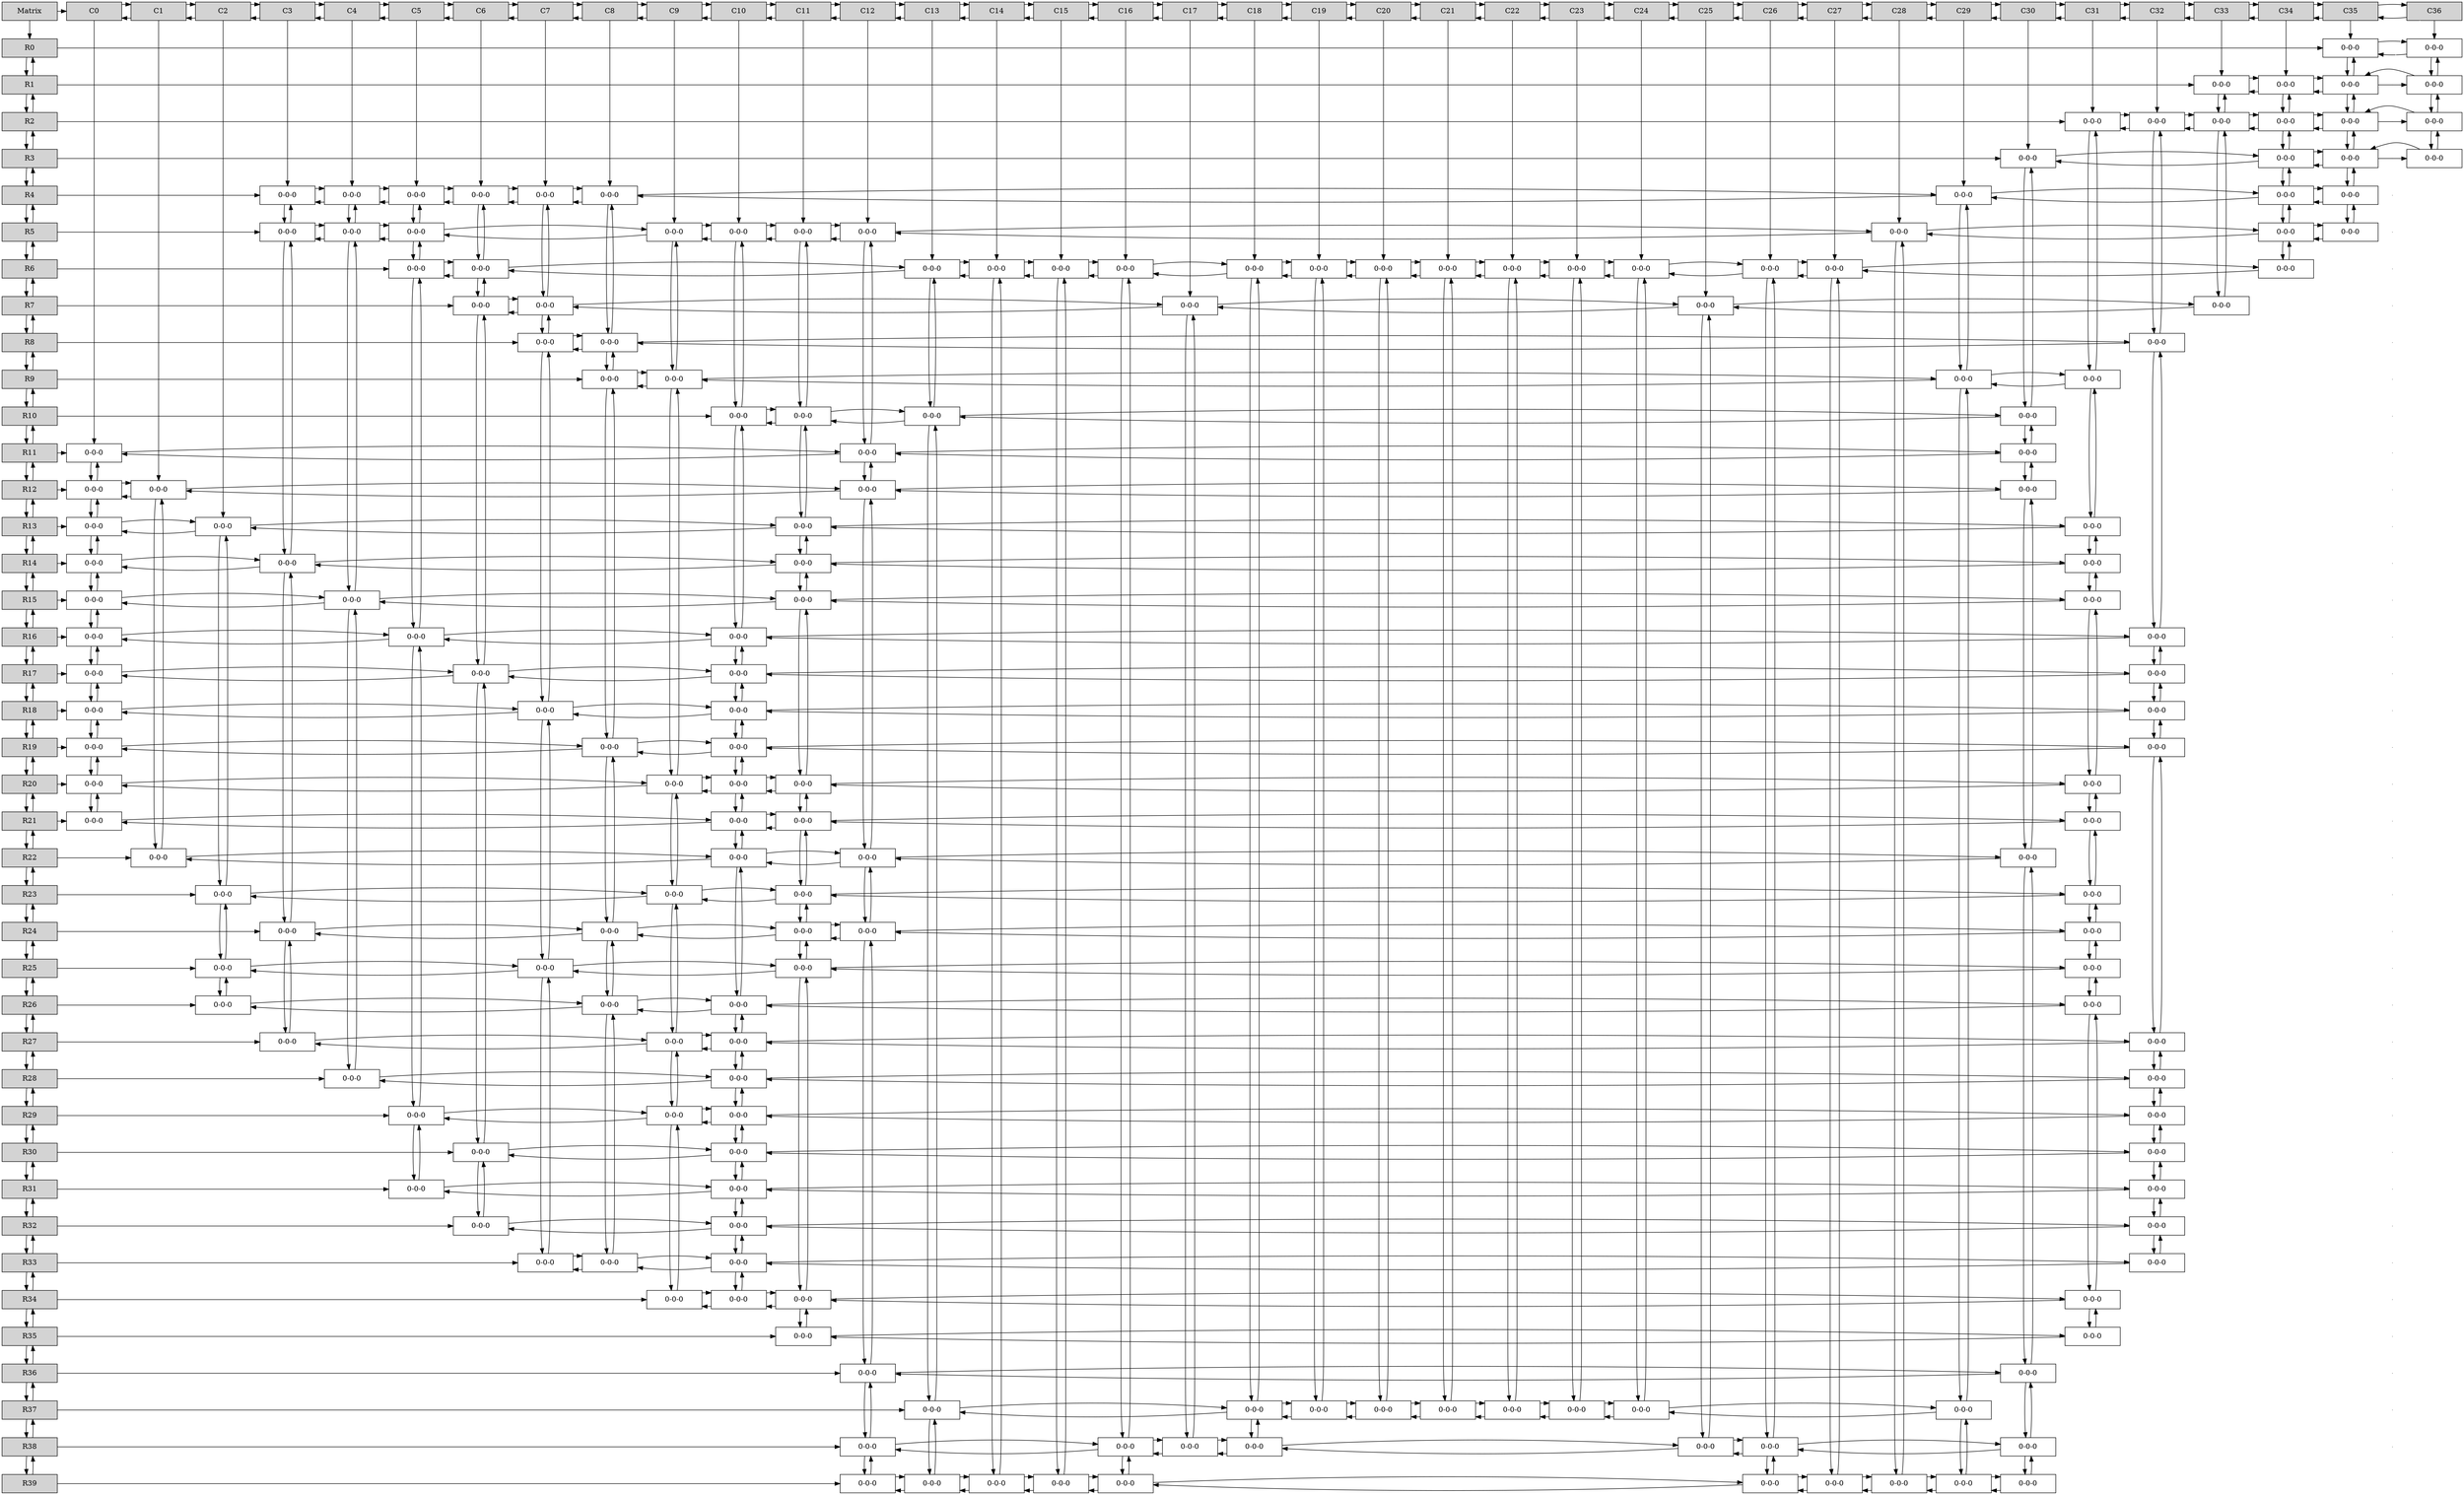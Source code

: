 digraph Sparce_Matrix {
node [shape=box]
Mt[ label = "Matrix", width = 1.5, style = filled, group = 1 ];
e0[ shape = point, width = 0 ];
e1[ shape = point, width = 0 ];
e2[ shape = point, width = 0 ];
e3[ shape = point, width = 0 ];
e4[ shape = point, width = 0 ];
e5[ shape = point, width = 0 ];
e6[ shape = point, width = 0 ];
e7[ shape = point, width = 0 ];
e8[ shape = point, width = 0 ];
e9[ shape = point, width = 0 ];
e10[ shape = point, width = 0 ];
e11[ shape = point, width = 0 ];
e12[ shape = point, width = 0 ];
e13[ shape = point, width = 0 ];
e14[ shape = point, width = 0 ];
e15[ shape = point, width = 0 ];
e16[ shape = point, width = 0 ];
e17[ shape = point, width = 0 ];
e18[ shape = point, width = 0 ];
e19[ shape = point, width = 0 ];
e20[ shape = point, width = 0 ];
e21[ shape = point, width = 0 ];
e22[ shape = point, width = 0 ];
e23[ shape = point, width = 0 ];
e24[ shape = point, width = 0 ];
e25[ shape = point, width = 0 ];
e26[ shape = point, width = 0 ];
e27[ shape = point, width = 0 ];
e28[ shape = point, width = 0 ];
e29[ shape = point, width = 0 ];
e30[ shape = point, width = 0 ];
e31[ shape = point, width = 0 ];
e32[ shape = point, width = 0 ];
e33[ shape = point, width = 0 ];
e34[ shape = point, width = 0 ];
e35[ shape = point, width = 0 ];
e36[ shape = point, width = 0 ];
e37[ shape = point, width = 0 ];
U0[label = "R0"    width = 1.5 style = filled, group = 1 ];
Mt->U0;
N35_L0 [label = "0-0-0" width = 1.5, group =37];
U0 -> N35_L0;
A35 -> N35_L0;
N36_L0 [label = "0-0-0" width = 1.5, group =38];
N36_L0 -> N35_L0;
N35_L0 -> N36_L0;
A36 -> N36_L0;
{ rank = same; U0;N35_L0;N36_L0;}
U1[label = "R1"    width = 1.5 style = filled, group = 1 ];
U1 -> U0;
U0 -> U1;
N33_L1 [label = "0-0-0" width = 1.5, group =35];
U1 -> N33_L1;
A33 -> N33_L1;
N34_L1 [label = "0-0-0" width = 1.5, group =36];
N34_L1 -> N33_L1;
N33_L1 -> N34_L1;
A34 -> N34_L1;
N35_L1 [label = "0-0-0" width = 1.5, group =37];
N35_L1 -> N34_L1;
N34_L1 -> N35_L1;
N35_L1 -> N35_L0;
N35_L0 -> N35_L1;
N36_L1 [label = "0-0-0" width = 1.5, group =38];
N36_L1 -> N35_L1;
N35_L1 -> N36_L1;
N36_L1 -> N36_L0;
N36_L0 -> N36_L1;
{ rank = same; U1;N33_L1;N34_L1;N35_L1;N36_L1;}
U2[label = "R2"    width = 1.5 style = filled, group = 1 ];
U2 -> U1;
U1 -> U2;
{ rank = same; U1; e0}
N31_L2 [label = "0-0-0" width = 1.5, group =33];
U2 -> N31_L2;
A31 -> N31_L2;
N32_L2 [label = "0-0-0" width = 1.5, group =34];
N32_L2 -> N31_L2;
N31_L2 -> N32_L2;
A32 -> N32_L2;
N33_L2 [label = "0-0-0" width = 1.5, group =35];
N33_L2 -> N32_L2;
N32_L2 -> N33_L2;
N33_L2 -> N33_L1;
N33_L1 -> N33_L2;
N34_L2 [label = "0-0-0" width = 1.5, group =36];
N34_L2 -> N33_L2;
N33_L2 -> N34_L2;
N34_L2 -> N34_L1;
N34_L1 -> N34_L2;
N35_L2 [label = "0-0-0" width = 1.5, group =37];
N35_L2 -> N34_L2;
N34_L2 -> N35_L2;
N35_L2 -> N35_L1;
N35_L1 -> N35_L2;
N36_L2 [label = "0-0-0" width = 1.5, group =38];
N36_L2 -> N35_L2;
N35_L2 -> N36_L2;
N36_L2 -> N36_L1;
N36_L1 -> N36_L2;
{ rank = same; U2;N31_L2;N32_L2;N33_L2;N34_L2;N35_L2;N36_L2;}
U3[label = "R3"    width = 1.5 style = filled, group = 1 ];
U3 -> U2;
U2 -> U3;
{ rank = same; U2; e1}
N30_L3 [label = "0-0-0" width = 1.5, group =32];
U3 -> N30_L3;
A30 -> N30_L3;
N34_L3 [label = "0-0-0" width = 1.5, group =36];
N34_L3 -> N30_L3;
N30_L3 -> N34_L3;
N34_L3 -> N34_L2;
N34_L2 -> N34_L3;
N35_L3 [label = "0-0-0" width = 1.5, group =37];
N35_L3 -> N34_L3;
N34_L3 -> N35_L3;
N35_L3 -> N35_L2;
N35_L2 -> N35_L3;
N36_L3 [label = "0-0-0" width = 1.5, group =38];
N36_L3 -> N35_L3;
N35_L3 -> N36_L3;
N36_L3 -> N36_L2;
N36_L2 -> N36_L3;
{ rank = same; U3;N30_L3;N34_L3;N35_L3;N36_L3;}
U4[label = "R4"    width = 1.5 style = filled, group = 1 ];
U4 -> U3;
U3 -> U4;
{ rank = same; U3; e2}
N3_L4 [label = "0-0-0" width = 1.5, group =5];
U4 -> N3_L4;
A3 -> N3_L4;
N4_L4 [label = "0-0-0" width = 1.5, group =6];
N4_L4 -> N3_L4;
N3_L4 -> N4_L4;
A4 -> N4_L4;
N5_L4 [label = "0-0-0" width = 1.5, group =7];
N5_L4 -> N4_L4;
N4_L4 -> N5_L4;
A5 -> N5_L4;
N6_L4 [label = "0-0-0" width = 1.5, group =8];
N6_L4 -> N5_L4;
N5_L4 -> N6_L4;
A6 -> N6_L4;
N7_L4 [label = "0-0-0" width = 1.5, group =9];
N7_L4 -> N6_L4;
N6_L4 -> N7_L4;
A7 -> N7_L4;
N8_L4 [label = "0-0-0" width = 1.5, group =10];
N8_L4 -> N7_L4;
N7_L4 -> N8_L4;
A8 -> N8_L4;
N29_L4 [label = "0-0-0" width = 1.5, group =31];
N29_L4 -> N8_L4;
N8_L4 -> N29_L4;
A29 -> N29_L4;
N34_L4 [label = "0-0-0" width = 1.5, group =36];
N34_L4 -> N29_L4;
N29_L4 -> N34_L4;
N34_L4 -> N34_L3;
N34_L3 -> N34_L4;
N35_L4 [label = "0-0-0" width = 1.5, group =37];
N35_L4 -> N34_L4;
N34_L4 -> N35_L4;
N35_L4 -> N35_L3;
N35_L3 -> N35_L4;
{ rank = same; U4;N3_L4;N4_L4;N5_L4;N6_L4;N7_L4;N8_L4;N29_L4;N34_L4;N35_L4;}
U5[label = "R5"    width = 1.5 style = filled, group = 1 ];
U5 -> U4;
U4 -> U5;
{ rank = same; U4; e3}
N3_L5 [label = "0-0-0" width = 1.5, group =5];
U5 -> N3_L5;
N3_L5 -> N3_L4;
N3_L4 -> N3_L5;
N4_L5 [label = "0-0-0" width = 1.5, group =6];
N4_L5 -> N3_L5;
N3_L5 -> N4_L5;
N4_L5 -> N4_L4;
N4_L4 -> N4_L5;
N5_L5 [label = "0-0-0" width = 1.5, group =7];
N5_L5 -> N4_L5;
N4_L5 -> N5_L5;
N5_L5 -> N5_L4;
N5_L4 -> N5_L5;
N9_L5 [label = "0-0-0" width = 1.5, group =11];
N9_L5 -> N5_L5;
N5_L5 -> N9_L5;
A9 -> N9_L5;
N10_L5 [label = "0-0-0" width = 1.5, group =12];
N10_L5 -> N9_L5;
N9_L5 -> N10_L5;
A10 -> N10_L5;
N11_L5 [label = "0-0-0" width = 1.5, group =13];
N11_L5 -> N10_L5;
N10_L5 -> N11_L5;
A11 -> N11_L5;
N12_L5 [label = "0-0-0" width = 1.5, group =14];
N12_L5 -> N11_L5;
N11_L5 -> N12_L5;
A12 -> N12_L5;
N28_L5 [label = "0-0-0" width = 1.5, group =30];
N28_L5 -> N12_L5;
N12_L5 -> N28_L5;
A28 -> N28_L5;
N34_L5 [label = "0-0-0" width = 1.5, group =36];
N34_L5 -> N28_L5;
N28_L5 -> N34_L5;
N34_L5 -> N34_L4;
N34_L4 -> N34_L5;
N35_L5 [label = "0-0-0" width = 1.5, group =37];
N35_L5 -> N34_L5;
N34_L5 -> N35_L5;
N35_L5 -> N35_L4;
N35_L4 -> N35_L5;
{ rank = same; U5;N3_L5;N4_L5;N5_L5;N9_L5;N10_L5;N11_L5;N12_L5;N28_L5;N34_L5;N35_L5;}
U6[label = "R6"    width = 1.5 style = filled, group = 1 ];
U6 -> U5;
U5 -> U6;
{ rank = same; U5; e4}
N5_L6 [label = "0-0-0" width = 1.5, group =7];
U6 -> N5_L6;
N5_L6 -> N5_L5;
N5_L5 -> N5_L6;
N6_L6 [label = "0-0-0" width = 1.5, group =8];
N6_L6 -> N5_L6;
N5_L6 -> N6_L6;
N6_L6 -> N6_L4;
N6_L4 -> N6_L6;
N13_L6 [label = "0-0-0" width = 1.5, group =15];
N13_L6 -> N6_L6;
N6_L6 -> N13_L6;
A13 -> N13_L6;
N14_L6 [label = "0-0-0" width = 1.5, group =16];
N14_L6 -> N13_L6;
N13_L6 -> N14_L6;
A14 -> N14_L6;
N15_L6 [label = "0-0-0" width = 1.5, group =17];
N15_L6 -> N14_L6;
N14_L6 -> N15_L6;
A15 -> N15_L6;
N16_L6 [label = "0-0-0" width = 1.5, group =18];
N16_L6 -> N15_L6;
N15_L6 -> N16_L6;
A16 -> N16_L6;
N18_L6 [label = "0-0-0" width = 1.5, group =20];
N18_L6 -> N16_L6;
N16_L6 -> N18_L6;
A18 -> N18_L6;
N19_L6 [label = "0-0-0" width = 1.5, group =21];
N19_L6 -> N18_L6;
N18_L6 -> N19_L6;
A19 -> N19_L6;
N20_L6 [label = "0-0-0" width = 1.5, group =22];
N20_L6 -> N19_L6;
N19_L6 -> N20_L6;
A20 -> N20_L6;
N21_L6 [label = "0-0-0" width = 1.5, group =23];
N21_L6 -> N20_L6;
N20_L6 -> N21_L6;
A21 -> N21_L6;
N22_L6 [label = "0-0-0" width = 1.5, group =24];
N22_L6 -> N21_L6;
N21_L6 -> N22_L6;
A22 -> N22_L6;
N23_L6 [label = "0-0-0" width = 1.5, group =25];
N23_L6 -> N22_L6;
N22_L6 -> N23_L6;
A23 -> N23_L6;
N24_L6 [label = "0-0-0" width = 1.5, group =26];
N24_L6 -> N23_L6;
N23_L6 -> N24_L6;
A24 -> N24_L6;
N26_L6 [label = "0-0-0" width = 1.5, group =28];
N26_L6 -> N24_L6;
N24_L6 -> N26_L6;
A26 -> N26_L6;
N27_L6 [label = "0-0-0" width = 1.5, group =29];
N27_L6 -> N26_L6;
N26_L6 -> N27_L6;
A27 -> N27_L6;
N34_L6 [label = "0-0-0" width = 1.5, group =36];
N34_L6 -> N27_L6;
N27_L6 -> N34_L6;
N34_L6 -> N34_L5;
N34_L5 -> N34_L6;
{ rank = same; U6;N5_L6;N6_L6;N13_L6;N14_L6;N15_L6;N16_L6;N18_L6;N19_L6;N20_L6;N21_L6;N22_L6;N23_L6;N24_L6;N26_L6;N27_L6;N34_L6;}
U7[label = "R7"    width = 1.5 style = filled, group = 1 ];
U7 -> U6;
U6 -> U7;
{ rank = same; U6; e5}
N6_L7 [label = "0-0-0" width = 1.5, group =8];
U7 -> N6_L7;
N6_L7 -> N6_L6;
N6_L6 -> N6_L7;
N7_L7 [label = "0-0-0" width = 1.5, group =9];
N7_L7 -> N6_L7;
N6_L7 -> N7_L7;
N7_L7 -> N7_L4;
N7_L4 -> N7_L7;
N17_L7 [label = "0-0-0" width = 1.5, group =19];
N17_L7 -> N7_L7;
N7_L7 -> N17_L7;
A17 -> N17_L7;
N25_L7 [label = "0-0-0" width = 1.5, group =27];
N25_L7 -> N17_L7;
N17_L7 -> N25_L7;
A25 -> N25_L7;
N33_L7 [label = "0-0-0" width = 1.5, group =35];
N33_L7 -> N25_L7;
N25_L7 -> N33_L7;
N33_L7 -> N33_L2;
N33_L2 -> N33_L7;
{ rank = same; U7;N6_L7;N7_L7;N17_L7;N25_L7;N33_L7;}
U8[label = "R8"    width = 1.5 style = filled, group = 1 ];
U8 -> U7;
U7 -> U8;
{ rank = same; U7; e6}
N7_L8 [label = "0-0-0" width = 1.5, group =9];
U8 -> N7_L8;
N7_L8 -> N7_L7;
N7_L7 -> N7_L8;
N8_L8 [label = "0-0-0" width = 1.5, group =10];
N8_L8 -> N7_L8;
N7_L8 -> N8_L8;
N8_L8 -> N8_L4;
N8_L4 -> N8_L8;
N32_L8 [label = "0-0-0" width = 1.5, group =34];
N32_L8 -> N8_L8;
N8_L8 -> N32_L8;
N32_L8 -> N32_L2;
N32_L2 -> N32_L8;
{ rank = same; U8;N7_L8;N8_L8;N32_L8;}
U9[label = "R9"    width = 1.5 style = filled, group = 1 ];
U9 -> U8;
U8 -> U9;
{ rank = same; U8; e7}
N8_L9 [label = "0-0-0" width = 1.5, group =10];
U9 -> N8_L9;
N8_L9 -> N8_L8;
N8_L8 -> N8_L9;
N9_L9 [label = "0-0-0" width = 1.5, group =11];
N9_L9 -> N8_L9;
N8_L9 -> N9_L9;
N9_L9 -> N9_L5;
N9_L5 -> N9_L9;
N29_L9 [label = "0-0-0" width = 1.5, group =31];
N29_L9 -> N9_L9;
N9_L9 -> N29_L9;
N29_L9 -> N29_L4;
N29_L4 -> N29_L9;
N31_L9 [label = "0-0-0" width = 1.5, group =33];
N31_L9 -> N29_L9;
N29_L9 -> N31_L9;
N31_L9 -> N31_L2;
N31_L2 -> N31_L9;
{ rank = same; U9;N8_L9;N9_L9;N29_L9;N31_L9;}
U10[label = "R10"    width = 1.5 style = filled, group = 1 ];
U10 -> U9;
U9 -> U10;
{ rank = same; U9; e8}
N10_L10 [label = "0-0-0" width = 1.5, group =12];
U10 -> N10_L10;
N10_L10 -> N10_L5;
N10_L5 -> N10_L10;
N11_L10 [label = "0-0-0" width = 1.5, group =13];
N11_L10 -> N10_L10;
N10_L10 -> N11_L10;
N11_L10 -> N11_L5;
N11_L5 -> N11_L10;
N13_L10 [label = "0-0-0" width = 1.5, group =15];
N13_L10 -> N11_L10;
N11_L10 -> N13_L10;
N13_L10 -> N13_L6;
N13_L6 -> N13_L10;
N30_L10 [label = "0-0-0" width = 1.5, group =32];
N30_L10 -> N13_L10;
N13_L10 -> N30_L10;
N30_L10 -> N30_L3;
N30_L3 -> N30_L10;
{ rank = same; U10;N10_L10;N11_L10;N13_L10;N30_L10;}
U11[label = "R11"    width = 1.5 style = filled, group = 1 ];
U11 -> U10;
U10 -> U11;
{ rank = same; U10; e9}
N0_L11 [label = "0-0-0" width = 1.5, group =2];
U11 -> N0_L11;
A0 -> N0_L11;
N12_L11 [label = "0-0-0" width = 1.5, group =14];
N12_L11 -> N0_L11;
N0_L11 -> N12_L11;
N12_L11 -> N12_L5;
N12_L5 -> N12_L11;
N30_L11 [label = "0-0-0" width = 1.5, group =32];
N30_L11 -> N12_L11;
N12_L11 -> N30_L11;
N30_L11 -> N30_L10;
N30_L10 -> N30_L11;
{ rank = same; U11;N0_L11;N12_L11;N30_L11;}
U12[label = "R12"    width = 1.5 style = filled, group = 1 ];
U12 -> U11;
U11 -> U12;
{ rank = same; U11; e10}
N0_L12 [label = "0-0-0" width = 1.5, group =2];
U12 -> N0_L12;
N0_L12 -> N0_L11;
N0_L11 -> N0_L12;
N1_L12 [label = "0-0-0" width = 1.5, group =3];
N1_L12 -> N0_L12;
N0_L12 -> N1_L12;
A1 -> N1_L12;
N12_L12 [label = "0-0-0" width = 1.5, group =14];
N12_L12 -> N1_L12;
N1_L12 -> N12_L12;
N12_L12 -> N12_L11;
N12_L11 -> N12_L12;
N30_L12 [label = "0-0-0" width = 1.5, group =32];
N30_L12 -> N12_L12;
N12_L12 -> N30_L12;
N30_L12 -> N30_L11;
N30_L11 -> N30_L12;
{ rank = same; U12;N0_L12;N1_L12;N12_L12;N30_L12;}
U13[label = "R13"    width = 1.5 style = filled, group = 1 ];
U13 -> U12;
U12 -> U13;
{ rank = same; U12; e11}
N0_L13 [label = "0-0-0" width = 1.5, group =2];
U13 -> N0_L13;
N0_L13 -> N0_L12;
N0_L12 -> N0_L13;
N2_L13 [label = "0-0-0" width = 1.5, group =4];
N2_L13 -> N0_L13;
N0_L13 -> N2_L13;
A2 -> N2_L13;
N11_L13 [label = "0-0-0" width = 1.5, group =13];
N11_L13 -> N2_L13;
N2_L13 -> N11_L13;
N11_L13 -> N11_L10;
N11_L10 -> N11_L13;
N31_L13 [label = "0-0-0" width = 1.5, group =33];
N31_L13 -> N11_L13;
N11_L13 -> N31_L13;
N31_L13 -> N31_L9;
N31_L9 -> N31_L13;
{ rank = same; U13;N0_L13;N2_L13;N11_L13;N31_L13;}
U14[label = "R14"    width = 1.5 style = filled, group = 1 ];
U14 -> U13;
U13 -> U14;
{ rank = same; U13; e12}
N0_L14 [label = "0-0-0" width = 1.5, group =2];
U14 -> N0_L14;
N0_L14 -> N0_L13;
N0_L13 -> N0_L14;
N3_L14 [label = "0-0-0" width = 1.5, group =5];
N3_L14 -> N0_L14;
N0_L14 -> N3_L14;
N3_L14 -> N3_L5;
N3_L5 -> N3_L14;
N11_L14 [label = "0-0-0" width = 1.5, group =13];
N11_L14 -> N3_L14;
N3_L14 -> N11_L14;
N11_L14 -> N11_L13;
N11_L13 -> N11_L14;
N31_L14 [label = "0-0-0" width = 1.5, group =33];
N31_L14 -> N11_L14;
N11_L14 -> N31_L14;
N31_L14 -> N31_L13;
N31_L13 -> N31_L14;
{ rank = same; U14;N0_L14;N3_L14;N11_L14;N31_L14;}
U15[label = "R15"    width = 1.5 style = filled, group = 1 ];
U15 -> U14;
U14 -> U15;
{ rank = same; U14; e13}
N0_L15 [label = "0-0-0" width = 1.5, group =2];
U15 -> N0_L15;
N0_L15 -> N0_L14;
N0_L14 -> N0_L15;
N4_L15 [label = "0-0-0" width = 1.5, group =6];
N4_L15 -> N0_L15;
N0_L15 -> N4_L15;
N4_L15 -> N4_L5;
N4_L5 -> N4_L15;
N11_L15 [label = "0-0-0" width = 1.5, group =13];
N11_L15 -> N4_L15;
N4_L15 -> N11_L15;
N11_L15 -> N11_L14;
N11_L14 -> N11_L15;
N31_L15 [label = "0-0-0" width = 1.5, group =33];
N31_L15 -> N11_L15;
N11_L15 -> N31_L15;
N31_L15 -> N31_L14;
N31_L14 -> N31_L15;
{ rank = same; U15;N0_L15;N4_L15;N11_L15;N31_L15;}
U16[label = "R16"    width = 1.5 style = filled, group = 1 ];
U16 -> U15;
U15 -> U16;
{ rank = same; U15; e14}
N0_L16 [label = "0-0-0" width = 1.5, group =2];
U16 -> N0_L16;
N0_L16 -> N0_L15;
N0_L15 -> N0_L16;
N5_L16 [label = "0-0-0" width = 1.5, group =7];
N5_L16 -> N0_L16;
N0_L16 -> N5_L16;
N5_L16 -> N5_L6;
N5_L6 -> N5_L16;
N10_L16 [label = "0-0-0" width = 1.5, group =12];
N10_L16 -> N5_L16;
N5_L16 -> N10_L16;
N10_L16 -> N10_L10;
N10_L10 -> N10_L16;
N32_L16 [label = "0-0-0" width = 1.5, group =34];
N32_L16 -> N10_L16;
N10_L16 -> N32_L16;
N32_L16 -> N32_L8;
N32_L8 -> N32_L16;
{ rank = same; U16;N0_L16;N5_L16;N10_L16;N32_L16;}
U17[label = "R17"    width = 1.5 style = filled, group = 1 ];
U17 -> U16;
U16 -> U17;
{ rank = same; U16; e15}
N0_L17 [label = "0-0-0" width = 1.5, group =2];
U17 -> N0_L17;
N0_L17 -> N0_L16;
N0_L16 -> N0_L17;
N6_L17 [label = "0-0-0" width = 1.5, group =8];
N6_L17 -> N0_L17;
N0_L17 -> N6_L17;
N6_L17 -> N6_L7;
N6_L7 -> N6_L17;
N10_L17 [label = "0-0-0" width = 1.5, group =12];
N10_L17 -> N6_L17;
N6_L17 -> N10_L17;
N10_L17 -> N10_L16;
N10_L16 -> N10_L17;
N32_L17 [label = "0-0-0" width = 1.5, group =34];
N32_L17 -> N10_L17;
N10_L17 -> N32_L17;
N32_L17 -> N32_L16;
N32_L16 -> N32_L17;
{ rank = same; U17;N0_L17;N6_L17;N10_L17;N32_L17;}
U18[label = "R18"    width = 1.5 style = filled, group = 1 ];
U18 -> U17;
U17 -> U18;
{ rank = same; U17; e16}
N0_L18 [label = "0-0-0" width = 1.5, group =2];
U18 -> N0_L18;
N0_L18 -> N0_L17;
N0_L17 -> N0_L18;
N7_L18 [label = "0-0-0" width = 1.5, group =9];
N7_L18 -> N0_L18;
N0_L18 -> N7_L18;
N7_L18 -> N7_L8;
N7_L8 -> N7_L18;
N10_L18 [label = "0-0-0" width = 1.5, group =12];
N10_L18 -> N7_L18;
N7_L18 -> N10_L18;
N10_L18 -> N10_L17;
N10_L17 -> N10_L18;
N32_L18 [label = "0-0-0" width = 1.5, group =34];
N32_L18 -> N10_L18;
N10_L18 -> N32_L18;
N32_L18 -> N32_L17;
N32_L17 -> N32_L18;
{ rank = same; U18;N0_L18;N7_L18;N10_L18;N32_L18;}
U19[label = "R19"    width = 1.5 style = filled, group = 1 ];
U19 -> U18;
U18 -> U19;
{ rank = same; U18; e17}
N0_L19 [label = "0-0-0" width = 1.5, group =2];
U19 -> N0_L19;
N0_L19 -> N0_L18;
N0_L18 -> N0_L19;
N8_L19 [label = "0-0-0" width = 1.5, group =10];
N8_L19 -> N0_L19;
N0_L19 -> N8_L19;
N8_L19 -> N8_L9;
N8_L9 -> N8_L19;
N10_L19 [label = "0-0-0" width = 1.5, group =12];
N10_L19 -> N8_L19;
N8_L19 -> N10_L19;
N10_L19 -> N10_L18;
N10_L18 -> N10_L19;
N32_L19 [label = "0-0-0" width = 1.5, group =34];
N32_L19 -> N10_L19;
N10_L19 -> N32_L19;
N32_L19 -> N32_L18;
N32_L18 -> N32_L19;
{ rank = same; U19;N0_L19;N8_L19;N10_L19;N32_L19;}
U20[label = "R20"    width = 1.5 style = filled, group = 1 ];
U20 -> U19;
U19 -> U20;
{ rank = same; U19; e18}
N0_L20 [label = "0-0-0" width = 1.5, group =2];
U20 -> N0_L20;
N0_L20 -> N0_L19;
N0_L19 -> N0_L20;
N9_L20 [label = "0-0-0" width = 1.5, group =11];
N9_L20 -> N0_L20;
N0_L20 -> N9_L20;
N9_L20 -> N9_L9;
N9_L9 -> N9_L20;
N10_L20 [label = "0-0-0" width = 1.5, group =12];
N10_L20 -> N9_L20;
N9_L20 -> N10_L20;
N10_L20 -> N10_L19;
N10_L19 -> N10_L20;
N11_L20 [label = "0-0-0" width = 1.5, group =13];
N11_L20 -> N10_L20;
N10_L20 -> N11_L20;
N11_L20 -> N11_L15;
N11_L15 -> N11_L20;
N31_L20 [label = "0-0-0" width = 1.5, group =33];
N31_L20 -> N11_L20;
N11_L20 -> N31_L20;
N31_L20 -> N31_L15;
N31_L15 -> N31_L20;
{ rank = same; U20;N0_L20;N9_L20;N10_L20;N11_L20;N31_L20;}
U21[label = "R21"    width = 1.5 style = filled, group = 1 ];
U21 -> U20;
U20 -> U21;
{ rank = same; U20; e19}
N0_L21 [label = "0-0-0" width = 1.5, group =2];
U21 -> N0_L21;
N0_L21 -> N0_L20;
N0_L20 -> N0_L21;
N10_L21 [label = "0-0-0" width = 1.5, group =12];
N10_L21 -> N0_L21;
N0_L21 -> N10_L21;
N10_L21 -> N10_L20;
N10_L20 -> N10_L21;
N11_L21 [label = "0-0-0" width = 1.5, group =13];
N11_L21 -> N10_L21;
N10_L21 -> N11_L21;
N11_L21 -> N11_L20;
N11_L20 -> N11_L21;
N31_L21 [label = "0-0-0" width = 1.5, group =33];
N31_L21 -> N11_L21;
N11_L21 -> N31_L21;
N31_L21 -> N31_L20;
N31_L20 -> N31_L21;
{ rank = same; U21;N0_L21;N10_L21;N11_L21;N31_L21;}
U22[label = "R22"    width = 1.5 style = filled, group = 1 ];
U22 -> U21;
U21 -> U22;
{ rank = same; U21; e20}
N1_L22 [label = "0-0-0" width = 1.5, group =3];
U22 -> N1_L22;
N1_L22 -> N1_L12;
N1_L12 -> N1_L22;
N10_L22 [label = "0-0-0" width = 1.5, group =12];
N10_L22 -> N1_L22;
N1_L22 -> N10_L22;
N10_L22 -> N10_L21;
N10_L21 -> N10_L22;
N12_L22 [label = "0-0-0" width = 1.5, group =14];
N12_L22 -> N10_L22;
N10_L22 -> N12_L22;
N12_L22 -> N12_L12;
N12_L12 -> N12_L22;
N30_L22 [label = "0-0-0" width = 1.5, group =32];
N30_L22 -> N12_L22;
N12_L22 -> N30_L22;
N30_L22 -> N30_L12;
N30_L12 -> N30_L22;
{ rank = same; U22;N1_L22;N10_L22;N12_L22;N30_L22;}
U23[label = "R23"    width = 1.5 style = filled, group = 1 ];
U23 -> U22;
U22 -> U23;
{ rank = same; U22; e21}
N2_L23 [label = "0-0-0" width = 1.5, group =4];
U23 -> N2_L23;
N2_L23 -> N2_L13;
N2_L13 -> N2_L23;
N9_L23 [label = "0-0-0" width = 1.5, group =11];
N9_L23 -> N2_L23;
N2_L23 -> N9_L23;
N9_L23 -> N9_L20;
N9_L20 -> N9_L23;
N11_L23 [label = "0-0-0" width = 1.5, group =13];
N11_L23 -> N9_L23;
N9_L23 -> N11_L23;
N11_L23 -> N11_L21;
N11_L21 -> N11_L23;
N31_L23 [label = "0-0-0" width = 1.5, group =33];
N31_L23 -> N11_L23;
N11_L23 -> N31_L23;
N31_L23 -> N31_L21;
N31_L21 -> N31_L23;
{ rank = same; U23;N2_L23;N9_L23;N11_L23;N31_L23;}
U24[label = "R24"    width = 1.5 style = filled, group = 1 ];
U24 -> U23;
U23 -> U24;
{ rank = same; U23; e22}
N3_L24 [label = "0-0-0" width = 1.5, group =5];
U24 -> N3_L24;
N3_L24 -> N3_L14;
N3_L14 -> N3_L24;
N8_L24 [label = "0-0-0" width = 1.5, group =10];
N8_L24 -> N3_L24;
N3_L24 -> N8_L24;
N8_L24 -> N8_L19;
N8_L19 -> N8_L24;
N11_L24 [label = "0-0-0" width = 1.5, group =13];
N11_L24 -> N8_L24;
N8_L24 -> N11_L24;
N11_L24 -> N11_L23;
N11_L23 -> N11_L24;
N12_L24 [label = "0-0-0" width = 1.5, group =14];
N12_L24 -> N11_L24;
N11_L24 -> N12_L24;
N12_L24 -> N12_L22;
N12_L22 -> N12_L24;
N31_L24 [label = "0-0-0" width = 1.5, group =33];
N31_L24 -> N12_L24;
N12_L24 -> N31_L24;
N31_L24 -> N31_L23;
N31_L23 -> N31_L24;
{ rank = same; U24;N3_L24;N8_L24;N11_L24;N12_L24;N31_L24;}
U25[label = "R25"    width = 1.5 style = filled, group = 1 ];
U25 -> U24;
U24 -> U25;
{ rank = same; U24; e23}
N2_L25 [label = "0-0-0" width = 1.5, group =4];
U25 -> N2_L25;
N2_L25 -> N2_L23;
N2_L23 -> N2_L25;
N7_L25 [label = "0-0-0" width = 1.5, group =9];
N7_L25 -> N2_L25;
N2_L25 -> N7_L25;
N7_L25 -> N7_L18;
N7_L18 -> N7_L25;
N11_L25 [label = "0-0-0" width = 1.5, group =13];
N11_L25 -> N7_L25;
N7_L25 -> N11_L25;
N11_L25 -> N11_L24;
N11_L24 -> N11_L25;
N31_L25 [label = "0-0-0" width = 1.5, group =33];
N31_L25 -> N11_L25;
N11_L25 -> N31_L25;
N31_L25 -> N31_L24;
N31_L24 -> N31_L25;
{ rank = same; U25;N2_L25;N7_L25;N11_L25;N31_L25;}
U26[label = "R26"    width = 1.5 style = filled, group = 1 ];
U26 -> U25;
U25 -> U26;
{ rank = same; U25; e24}
N2_L26 [label = "0-0-0" width = 1.5, group =4];
U26 -> N2_L26;
N2_L26 -> N2_L25;
N2_L25 -> N2_L26;
N8_L26 [label = "0-0-0" width = 1.5, group =10];
N8_L26 -> N2_L26;
N2_L26 -> N8_L26;
N8_L26 -> N8_L24;
N8_L24 -> N8_L26;
N10_L26 [label = "0-0-0" width = 1.5, group =12];
N10_L26 -> N8_L26;
N8_L26 -> N10_L26;
N10_L26 -> N10_L22;
N10_L22 -> N10_L26;
N31_L26 [label = "0-0-0" width = 1.5, group =33];
N31_L26 -> N10_L26;
N10_L26 -> N31_L26;
N31_L26 -> N31_L25;
N31_L25 -> N31_L26;
{ rank = same; U26;N2_L26;N8_L26;N10_L26;N31_L26;}
U27[label = "R27"    width = 1.5 style = filled, group = 1 ];
U27 -> U26;
U26 -> U27;
{ rank = same; U26; e25}
N3_L27 [label = "0-0-0" width = 1.5, group =5];
U27 -> N3_L27;
N3_L27 -> N3_L24;
N3_L24 -> N3_L27;
N9_L27 [label = "0-0-0" width = 1.5, group =11];
N9_L27 -> N3_L27;
N3_L27 -> N9_L27;
N9_L27 -> N9_L23;
N9_L23 -> N9_L27;
N10_L27 [label = "0-0-0" width = 1.5, group =12];
N10_L27 -> N9_L27;
N9_L27 -> N10_L27;
N10_L27 -> N10_L26;
N10_L26 -> N10_L27;
N32_L27 [label = "0-0-0" width = 1.5, group =34];
N32_L27 -> N10_L27;
N10_L27 -> N32_L27;
N32_L27 -> N32_L19;
N32_L19 -> N32_L27;
{ rank = same; U27;N3_L27;N9_L27;N10_L27;N32_L27;}
U28[label = "R28"    width = 1.5 style = filled, group = 1 ];
U28 -> U27;
U27 -> U28;
{ rank = same; U27; e26}
N4_L28 [label = "0-0-0" width = 1.5, group =6];
U28 -> N4_L28;
N4_L28 -> N4_L15;
N4_L15 -> N4_L28;
N10_L28 [label = "0-0-0" width = 1.5, group =12];
N10_L28 -> N4_L28;
N4_L28 -> N10_L28;
N10_L28 -> N10_L27;
N10_L27 -> N10_L28;
N32_L28 [label = "0-0-0" width = 1.5, group =34];
N32_L28 -> N10_L28;
N10_L28 -> N32_L28;
N32_L28 -> N32_L27;
N32_L27 -> N32_L28;
{ rank = same; U28;N4_L28;N10_L28;N32_L28;}
U29[label = "R29"    width = 1.5 style = filled, group = 1 ];
U29 -> U28;
U28 -> U29;
{ rank = same; U28; e27}
N5_L29 [label = "0-0-0" width = 1.5, group =7];
U29 -> N5_L29;
N5_L29 -> N5_L16;
N5_L16 -> N5_L29;
N9_L29 [label = "0-0-0" width = 1.5, group =11];
N9_L29 -> N5_L29;
N5_L29 -> N9_L29;
N9_L29 -> N9_L27;
N9_L27 -> N9_L29;
N10_L29 [label = "0-0-0" width = 1.5, group =12];
N10_L29 -> N9_L29;
N9_L29 -> N10_L29;
N10_L29 -> N10_L28;
N10_L28 -> N10_L29;
N32_L29 [label = "0-0-0" width = 1.5, group =34];
N32_L29 -> N10_L29;
N10_L29 -> N32_L29;
N32_L29 -> N32_L28;
N32_L28 -> N32_L29;
{ rank = same; U29;N5_L29;N9_L29;N10_L29;N32_L29;}
U30[label = "R30"    width = 1.5 style = filled, group = 1 ];
U30 -> U29;
U29 -> U30;
{ rank = same; U29; e28}
N6_L30 [label = "0-0-0" width = 1.5, group =8];
U30 -> N6_L30;
N6_L30 -> N6_L17;
N6_L17 -> N6_L30;
N10_L30 [label = "0-0-0" width = 1.5, group =12];
N10_L30 -> N6_L30;
N6_L30 -> N10_L30;
N10_L30 -> N10_L29;
N10_L29 -> N10_L30;
N32_L30 [label = "0-0-0" width = 1.5, group =34];
N32_L30 -> N10_L30;
N10_L30 -> N32_L30;
N32_L30 -> N32_L29;
N32_L29 -> N32_L30;
{ rank = same; U30;N6_L30;N10_L30;N32_L30;}
U31[label = "R31"    width = 1.5 style = filled, group = 1 ];
U31 -> U30;
U30 -> U31;
{ rank = same; U30; e29}
N5_L31 [label = "0-0-0" width = 1.5, group =7];
U31 -> N5_L31;
N5_L31 -> N5_L29;
N5_L29 -> N5_L31;
N10_L31 [label = "0-0-0" width = 1.5, group =12];
N10_L31 -> N5_L31;
N5_L31 -> N10_L31;
N10_L31 -> N10_L30;
N10_L30 -> N10_L31;
N32_L31 [label = "0-0-0" width = 1.5, group =34];
N32_L31 -> N10_L31;
N10_L31 -> N32_L31;
N32_L31 -> N32_L30;
N32_L30 -> N32_L31;
{ rank = same; U31;N5_L31;N10_L31;N32_L31;}
U32[label = "R32"    width = 1.5 style = filled, group = 1 ];
U32 -> U31;
U31 -> U32;
{ rank = same; U31; e30}
N6_L32 [label = "0-0-0" width = 1.5, group =8];
U32 -> N6_L32;
N6_L32 -> N6_L30;
N6_L30 -> N6_L32;
N10_L32 [label = "0-0-0" width = 1.5, group =12];
N10_L32 -> N6_L32;
N6_L32 -> N10_L32;
N10_L32 -> N10_L31;
N10_L31 -> N10_L32;
N32_L32 [label = "0-0-0" width = 1.5, group =34];
N32_L32 -> N10_L32;
N10_L32 -> N32_L32;
N32_L32 -> N32_L31;
N32_L31 -> N32_L32;
{ rank = same; U32;N6_L32;N10_L32;N32_L32;}
U33[label = "R33"    width = 1.5 style = filled, group = 1 ];
U33 -> U32;
U32 -> U33;
{ rank = same; U32; e31}
N7_L33 [label = "0-0-0" width = 1.5, group =9];
U33 -> N7_L33;
N7_L33 -> N7_L25;
N7_L25 -> N7_L33;
N8_L33 [label = "0-0-0" width = 1.5, group =10];
N8_L33 -> N7_L33;
N7_L33 -> N8_L33;
N8_L33 -> N8_L26;
N8_L26 -> N8_L33;
N10_L33 [label = "0-0-0" width = 1.5, group =12];
N10_L33 -> N8_L33;
N8_L33 -> N10_L33;
N10_L33 -> N10_L32;
N10_L32 -> N10_L33;
N32_L33 [label = "0-0-0" width = 1.5, group =34];
N32_L33 -> N10_L33;
N10_L33 -> N32_L33;
N32_L33 -> N32_L32;
N32_L32 -> N32_L33;
{ rank = same; U33;N7_L33;N8_L33;N10_L33;N32_L33;}
U34[label = "R34"    width = 1.5 style = filled, group = 1 ];
U34 -> U33;
U33 -> U34;
{ rank = same; U33; e32}
N9_L34 [label = "0-0-0" width = 1.5, group =11];
U34 -> N9_L34;
N9_L34 -> N9_L29;
N9_L29 -> N9_L34;
N10_L34 [label = "0-0-0" width = 1.5, group =12];
N10_L34 -> N9_L34;
N9_L34 -> N10_L34;
N10_L34 -> N10_L33;
N10_L33 -> N10_L34;
N11_L34 [label = "0-0-0" width = 1.5, group =13];
N11_L34 -> N10_L34;
N10_L34 -> N11_L34;
N11_L34 -> N11_L25;
N11_L25 -> N11_L34;
N31_L34 [label = "0-0-0" width = 1.5, group =33];
N31_L34 -> N11_L34;
N11_L34 -> N31_L34;
N31_L34 -> N31_L26;
N31_L26 -> N31_L34;
{ rank = same; U34;N9_L34;N10_L34;N11_L34;N31_L34;}
U35[label = "R35"    width = 1.5 style = filled, group = 1 ];
U35 -> U34;
U34 -> U35;
{ rank = same; U34; e33}
N11_L35 [label = "0-0-0" width = 1.5, group =13];
U35 -> N11_L35;
N11_L35 -> N11_L34;
N11_L34 -> N11_L35;
N31_L35 [label = "0-0-0" width = 1.5, group =33];
N31_L35 -> N11_L35;
N11_L35 -> N31_L35;
N31_L35 -> N31_L34;
N31_L34 -> N31_L35;
{ rank = same; U35;N11_L35;N31_L35;}
U36[label = "R36"    width = 1.5 style = filled, group = 1 ];
U36 -> U35;
U35 -> U36;
{ rank = same; U35; e34}
N12_L36 [label = "0-0-0" width = 1.5, group =14];
U36 -> N12_L36;
N12_L36 -> N12_L24;
N12_L24 -> N12_L36;
N30_L36 [label = "0-0-0" width = 1.5, group =32];
N30_L36 -> N12_L36;
N12_L36 -> N30_L36;
N30_L36 -> N30_L22;
N30_L22 -> N30_L36;
{ rank = same; U36;N12_L36;N30_L36;}
U37[label = "R37"    width = 1.5 style = filled, group = 1 ];
U37 -> U36;
U36 -> U37;
{ rank = same; U36; e35}
N13_L37 [label = "0-0-0" width = 1.5, group =15];
U37 -> N13_L37;
N13_L37 -> N13_L10;
N13_L10 -> N13_L37;
N18_L37 [label = "0-0-0" width = 1.5, group =20];
N18_L37 -> N13_L37;
N13_L37 -> N18_L37;
N18_L37 -> N18_L6;
N18_L6 -> N18_L37;
N19_L37 [label = "0-0-0" width = 1.5, group =21];
N19_L37 -> N18_L37;
N18_L37 -> N19_L37;
N19_L37 -> N19_L6;
N19_L6 -> N19_L37;
N20_L37 [label = "0-0-0" width = 1.5, group =22];
N20_L37 -> N19_L37;
N19_L37 -> N20_L37;
N20_L37 -> N20_L6;
N20_L6 -> N20_L37;
N21_L37 [label = "0-0-0" width = 1.5, group =23];
N21_L37 -> N20_L37;
N20_L37 -> N21_L37;
N21_L37 -> N21_L6;
N21_L6 -> N21_L37;
N22_L37 [label = "0-0-0" width = 1.5, group =24];
N22_L37 -> N21_L37;
N21_L37 -> N22_L37;
N22_L37 -> N22_L6;
N22_L6 -> N22_L37;
N23_L37 [label = "0-0-0" width = 1.5, group =25];
N23_L37 -> N22_L37;
N22_L37 -> N23_L37;
N23_L37 -> N23_L6;
N23_L6 -> N23_L37;
N24_L37 [label = "0-0-0" width = 1.5, group =26];
N24_L37 -> N23_L37;
N23_L37 -> N24_L37;
N24_L37 -> N24_L6;
N24_L6 -> N24_L37;
N29_L37 [label = "0-0-0" width = 1.5, group =31];
N29_L37 -> N24_L37;
N24_L37 -> N29_L37;
N29_L37 -> N29_L9;
N29_L9 -> N29_L37;
{ rank = same; U37;N13_L37;N18_L37;N19_L37;N20_L37;N21_L37;N22_L37;N23_L37;N24_L37;N29_L37;}
U38[label = "R38"    width = 1.5 style = filled, group = 1 ];
U38 -> U37;
U37 -> U38;
{ rank = same; U37; e36}
N12_L38 [label = "0-0-0" width = 1.5, group =14];
U38 -> N12_L38;
N12_L38 -> N12_L36;
N12_L36 -> N12_L38;
N16_L38 [label = "0-0-0" width = 1.5, group =18];
N16_L38 -> N12_L38;
N12_L38 -> N16_L38;
N16_L38 -> N16_L6;
N16_L6 -> N16_L38;
N17_L38 [label = "0-0-0" width = 1.5, group =19];
N17_L38 -> N16_L38;
N16_L38 -> N17_L38;
N17_L38 -> N17_L7;
N17_L7 -> N17_L38;
N18_L38 [label = "0-0-0" width = 1.5, group =20];
N18_L38 -> N17_L38;
N17_L38 -> N18_L38;
N18_L38 -> N18_L37;
N18_L37 -> N18_L38;
N25_L38 [label = "0-0-0" width = 1.5, group =27];
N25_L38 -> N18_L38;
N18_L38 -> N25_L38;
N25_L38 -> N25_L7;
N25_L7 -> N25_L38;
N26_L38 [label = "0-0-0" width = 1.5, group =28];
N26_L38 -> N25_L38;
N25_L38 -> N26_L38;
N26_L38 -> N26_L6;
N26_L6 -> N26_L38;
N30_L38 [label = "0-0-0" width = 1.5, group =32];
N30_L38 -> N26_L38;
N26_L38 -> N30_L38;
N30_L38 -> N30_L36;
N30_L36 -> N30_L38;
{ rank = same; U38;N12_L38;N16_L38;N17_L38;N18_L38;N25_L38;N26_L38;N30_L38;}
U39[label = "R39"    width = 1.5 style = filled, group = 1 ];
U39 -> U38;
U38 -> U39;
{ rank = same; U38; e37}
N12_L39 [label = "0-0-0" width = 1.5, group =14];
U39 -> N12_L39;
N12_L39 -> N12_L38;
N12_L38 -> N12_L39;
N13_L39 [label = "0-0-0" width = 1.5, group =15];
N13_L39 -> N12_L39;
N12_L39 -> N13_L39;
N13_L39 -> N13_L37;
N13_L37 -> N13_L39;
N14_L39 [label = "0-0-0" width = 1.5, group =16];
N14_L39 -> N13_L39;
N13_L39 -> N14_L39;
N14_L39 -> N14_L6;
N14_L6 -> N14_L39;
N15_L39 [label = "0-0-0" width = 1.5, group =17];
N15_L39 -> N14_L39;
N14_L39 -> N15_L39;
N15_L39 -> N15_L6;
N15_L6 -> N15_L39;
N16_L39 [label = "0-0-0" width = 1.5, group =18];
N16_L39 -> N15_L39;
N15_L39 -> N16_L39;
N16_L39 -> N16_L38;
N16_L38 -> N16_L39;
N26_L39 [label = "0-0-0" width = 1.5, group =28];
N26_L39 -> N16_L39;
N16_L39 -> N26_L39;
N26_L39 -> N26_L38;
N26_L38 -> N26_L39;
N27_L39 [label = "0-0-0" width = 1.5, group =29];
N27_L39 -> N26_L39;
N26_L39 -> N27_L39;
N27_L39 -> N27_L6;
N27_L6 -> N27_L39;
N28_L39 [label = "0-0-0" width = 1.5, group =30];
N28_L39 -> N27_L39;
N27_L39 -> N28_L39;
N28_L39 -> N28_L5;
N28_L5 -> N28_L39;
N29_L39 [label = "0-0-0" width = 1.5, group =31];
N29_L39 -> N28_L39;
N28_L39 -> N29_L39;
N29_L39 -> N29_L37;
N29_L37 -> N29_L39;
N30_L39 [label = "0-0-0" width = 1.5, group =32];
N30_L39 -> N29_L39;
N29_L39 -> N30_L39;
N30_L39 -> N30_L38;
N30_L38 -> N30_L39;
{ rank = same; U39;N12_L39;N13_L39;N14_L39;N15_L39;N16_L39;N26_L39;N27_L39;N28_L39;N29_L39;N30_L39;}
A0[label ="C0" width = 1.5 style = filled, group =2];
Mt->A0;
A1[label ="C1" width = 1.5 style = filled, group =3];
A1->A0;
A0->A1;
A2[label ="C2" width = 1.5 style = filled, group =4];
A2->A1;
A1->A2;
A3[label ="C3" width = 1.5 style = filled, group =5];
A3->A2;
A2->A3;
A4[label ="C4" width = 1.5 style = filled, group =6];
A4->A3;
A3->A4;
A5[label ="C5" width = 1.5 style = filled, group =7];
A5->A4;
A4->A5;
A6[label ="C6" width = 1.5 style = filled, group =8];
A6->A5;
A5->A6;
A7[label ="C7" width = 1.5 style = filled, group =9];
A7->A6;
A6->A7;
A8[label ="C8" width = 1.5 style = filled, group =10];
A8->A7;
A7->A8;
A9[label ="C9" width = 1.5 style = filled, group =11];
A9->A8;
A8->A9;
A10[label ="C10" width = 1.5 style = filled, group =12];
A10->A9;
A9->A10;
A11[label ="C11" width = 1.5 style = filled, group =13];
A11->A10;
A10->A11;
A12[label ="C12" width = 1.5 style = filled, group =14];
A12->A11;
A11->A12;
A13[label ="C13" width = 1.5 style = filled, group =15];
A13->A12;
A12->A13;
A14[label ="C14" width = 1.5 style = filled, group =16];
A14->A13;
A13->A14;
A15[label ="C15" width = 1.5 style = filled, group =17];
A15->A14;
A14->A15;
A16[label ="C16" width = 1.5 style = filled, group =18];
A16->A15;
A15->A16;
A17[label ="C17" width = 1.5 style = filled, group =19];
A17->A16;
A16->A17;
A18[label ="C18" width = 1.5 style = filled, group =20];
A18->A17;
A17->A18;
A19[label ="C19" width = 1.5 style = filled, group =21];
A19->A18;
A18->A19;
A20[label ="C20" width = 1.5 style = filled, group =22];
A20->A19;
A19->A20;
A21[label ="C21" width = 1.5 style = filled, group =23];
A21->A20;
A20->A21;
A22[label ="C22" width = 1.5 style = filled, group =24];
A22->A21;
A21->A22;
A23[label ="C23" width = 1.5 style = filled, group =25];
A23->A22;
A22->A23;
A24[label ="C24" width = 1.5 style = filled, group =26];
A24->A23;
A23->A24;
A25[label ="C25" width = 1.5 style = filled, group =27];
A25->A24;
A24->A25;
A26[label ="C26" width = 1.5 style = filled, group =28];
A26->A25;
A25->A26;
A27[label ="C27" width = 1.5 style = filled, group =29];
A27->A26;
A26->A27;
A28[label ="C28" width = 1.5 style = filled, group =30];
A28->A27;
A27->A28;
A29[label ="C29" width = 1.5 style = filled, group =31];
A29->A28;
A28->A29;
A30[label ="C30" width = 1.5 style = filled, group =32];
A30->A29;
A29->A30;
A31[label ="C31" width = 1.5 style = filled, group =33];
A31->A30;
A30->A31;
A32[label ="C32" width = 1.5 style = filled, group =34];
A32->A31;
A31->A32;
A33[label ="C33" width = 1.5 style = filled, group =35];
A33->A32;
A32->A33;
A34[label ="C34" width = 1.5 style = filled, group =36];
A34->A33;
A33->A34;
A35[label ="C35" width = 1.5 style = filled, group =37];
A35->A34;
A34->A35;
A36[label ="C36" width = 1.5 style = filled, group =38];
A36->A35;
A35->A36;
{ rank = same; Mt; A0; A1; A2; A3; A4; A5; A6; A7; A8; A9; A10; A11; A12; A13; A14; A15; A16; A17; A18; A19; A20; A21; A22; A23; A24; A25; A26; A27; A28; A29; A30; A31; A32; A33; A34; A35; A36; }
A36-> e0[ dir = none, color = "white" ];
e0-> e1[ dir = none, color = "white" ];
e1-> e2[ dir = none, color = "white" ];
e2-> e3[ dir = none, color = "white" ];
e3-> e4[ dir = none, color = "white" ];
e4-> e5[ dir = none, color = "white" ];
e5-> e6[ dir = none, color = "white" ];
e6-> e7[ dir = none, color = "white" ];
e7-> e8[ dir = none, color = "white" ];
e8-> e9[ dir = none, color = "white" ];
e9-> e10[ dir = none, color = "white" ];
e10-> e11[ dir = none, color = "white" ];
e11-> e12[ dir = none, color = "white" ];
e12-> e13[ dir = none, color = "white" ];
e13-> e14[ dir = none, color = "white" ];
e14-> e15[ dir = none, color = "white" ];
e15-> e16[ dir = none, color = "white" ];
e16-> e17[ dir = none, color = "white" ];
e17-> e18[ dir = none, color = "white" ];
e18-> e19[ dir = none, color = "white" ];
e19-> e20[ dir = none, color = "white" ];
e20-> e21[ dir = none, color = "white" ];
e21-> e22[ dir = none, color = "white" ];
e22-> e23[ dir = none, color = "white" ];
e23-> e24[ dir = none, color = "white" ];
e24-> e25[ dir = none, color = "white" ];
e25-> e26[ dir = none, color = "white" ];
e26-> e27[ dir = none, color = "white" ];
e27-> e28[ dir = none, color = "white" ];
e28-> e29[ dir = none, color = "white" ];
e29-> e30[ dir = none, color = "white" ];
e30-> e31[ dir = none, color = "white" ];
e31-> e32[ dir = none, color = "white" ];
e32-> e33[ dir = none, color = "white" ];
e33-> e34[ dir = none, color = "white" ];
e34-> e35[ dir = none, color = "white" ];
e35-> e36[ dir = none, color = "white" ];
e36-> e37[ dir = none, color = "white" ];
}
